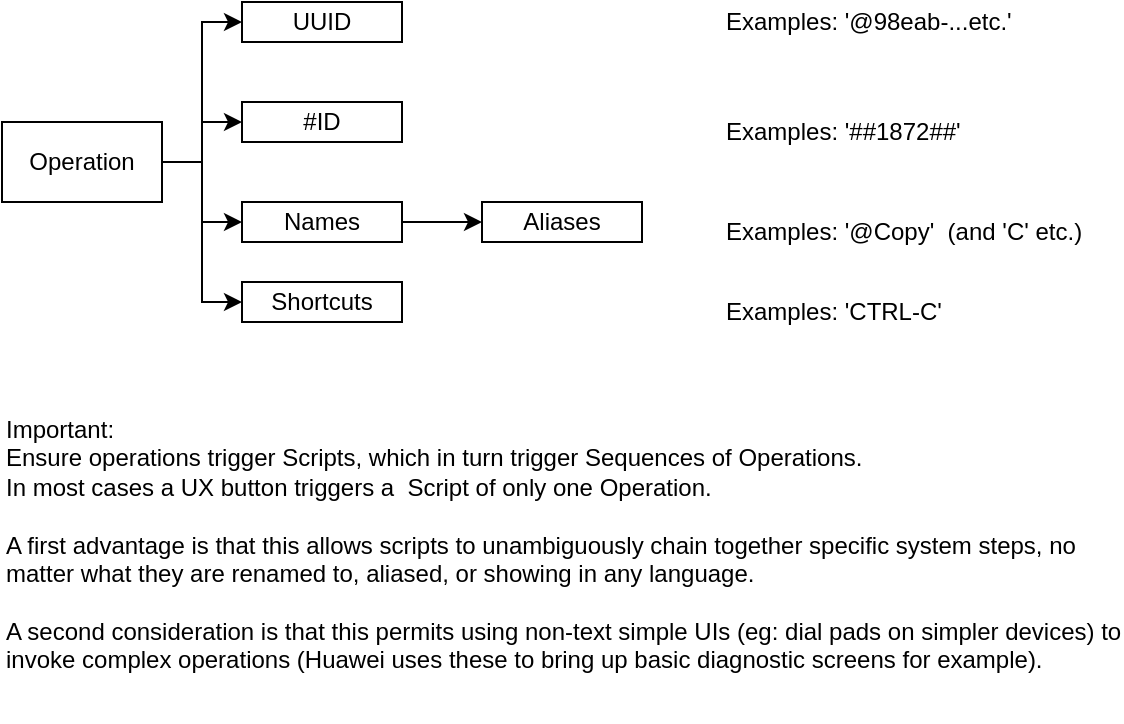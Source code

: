 <mxfile version="18.0.2" type="google"><diagram id="zw0a2NMM5TCJXDI7J7EH" name="Page-1"><mxGraphModel grid="1" page="1" gridSize="10" guides="1" tooltips="1" connect="1" arrows="1" fold="1" pageScale="1" pageWidth="827" pageHeight="1169" math="0" shadow="0"><root><mxCell id="0"/><mxCell id="1" parent="0"/><mxCell id="14ejCcAWLI4ytrJRSBbO-7" style="edgeStyle=orthogonalEdgeStyle;rounded=0;orthogonalLoop=1;jettySize=auto;html=1;entryX=0;entryY=0.5;entryDx=0;entryDy=0;" edge="1" parent="1" source="14ejCcAWLI4ytrJRSBbO-1" target="14ejCcAWLI4ytrJRSBbO-2"><mxGeometry relative="1" as="geometry"/></mxCell><mxCell id="14ejCcAWLI4ytrJRSBbO-8" style="edgeStyle=orthogonalEdgeStyle;rounded=0;orthogonalLoop=1;jettySize=auto;html=1;entryX=0;entryY=0.5;entryDx=0;entryDy=0;" edge="1" parent="1" source="14ejCcAWLI4ytrJRSBbO-1" target="14ejCcAWLI4ytrJRSBbO-3"><mxGeometry relative="1" as="geometry"/></mxCell><mxCell id="14ejCcAWLI4ytrJRSBbO-9" style="edgeStyle=orthogonalEdgeStyle;rounded=0;orthogonalLoop=1;jettySize=auto;html=1;entryX=0;entryY=0.5;entryDx=0;entryDy=0;" edge="1" parent="1" source="14ejCcAWLI4ytrJRSBbO-1" target="14ejCcAWLI4ytrJRSBbO-4"><mxGeometry relative="1" as="geometry"/></mxCell><mxCell id="14ejCcAWLI4ytrJRSBbO-10" style="edgeStyle=orthogonalEdgeStyle;rounded=0;orthogonalLoop=1;jettySize=auto;html=1;entryX=0;entryY=0.5;entryDx=0;entryDy=0;" edge="1" parent="1" source="14ejCcAWLI4ytrJRSBbO-1" target="14ejCcAWLI4ytrJRSBbO-6"><mxGeometry relative="1" as="geometry"/></mxCell><mxCell id="14ejCcAWLI4ytrJRSBbO-1" value="Operation" style="rounded=0;whiteSpace=wrap;html=1;" vertex="1" parent="1"><mxGeometry x="120" y="140" width="80" height="40" as="geometry"/></mxCell><mxCell id="14ejCcAWLI4ytrJRSBbO-2" value="UUID" style="rounded=0;whiteSpace=wrap;html=1;" vertex="1" parent="1"><mxGeometry x="240" y="80" width="80" height="20" as="geometry"/></mxCell><mxCell id="14ejCcAWLI4ytrJRSBbO-3" value="#ID" style="rounded=0;whiteSpace=wrap;html=1;" vertex="1" parent="1"><mxGeometry x="240" y="130" width="80" height="20" as="geometry"/></mxCell><mxCell id="14ejCcAWLI4ytrJRSBbO-11" style="edgeStyle=orthogonalEdgeStyle;rounded=0;orthogonalLoop=1;jettySize=auto;html=1;entryX=0;entryY=0.5;entryDx=0;entryDy=0;" edge="1" parent="1" source="14ejCcAWLI4ytrJRSBbO-4" target="14ejCcAWLI4ytrJRSBbO-5"><mxGeometry relative="1" as="geometry"/></mxCell><mxCell id="14ejCcAWLI4ytrJRSBbO-4" value="Names" style="rounded=0;whiteSpace=wrap;html=1;" vertex="1" parent="1"><mxGeometry x="240" y="180" width="80" height="20" as="geometry"/></mxCell><mxCell id="14ejCcAWLI4ytrJRSBbO-5" value="Aliases" style="rounded=0;whiteSpace=wrap;html=1;" vertex="1" parent="1"><mxGeometry x="360" y="180" width="80" height="20" as="geometry"/></mxCell><mxCell id="14ejCcAWLI4ytrJRSBbO-6" value="Shortcuts" style="rounded=0;whiteSpace=wrap;html=1;" vertex="1" parent="1"><mxGeometry x="240" y="220" width="80" height="20" as="geometry"/></mxCell><mxCell id="14ejCcAWLI4ytrJRSBbO-12" value="Examples: '##1872##'" style="text;html=1;strokeColor=none;fillColor=none;align=left;verticalAlign=middle;whiteSpace=wrap;rounded=0;" vertex="1" parent="1"><mxGeometry x="480" y="140" width="190" height="10" as="geometry"/></mxCell><mxCell id="14ejCcAWLI4ytrJRSBbO-13" value="Important:&lt;br&gt;Ensure operations trigger Scripts, which in turn trigger Sequences of Operations.&lt;br&gt;In most cases a UX button triggers a&amp;nbsp; Script of only one Operation.&lt;br&gt;&lt;br&gt;A first advantage is that this allows scripts to unambiguously chain together specific system steps, no matter what they are renamed to, aliased, or showing in any language.&lt;br&gt;&lt;br&gt;A second consideration is that this permits using non-text simple UIs (eg: dial pads on simpler devices) to invoke complex operations (Huawei uses these to bring up basic diagnostic screens for example)." style="text;html=1;strokeColor=none;fillColor=none;align=left;verticalAlign=top;whiteSpace=wrap;rounded=0;" vertex="1" parent="1"><mxGeometry x="120" y="280" width="560" height="160" as="geometry"/></mxCell><mxCell id="14ejCcAWLI4ytrJRSBbO-14" value="Examples: '@98eab-...etc.'" style="text;html=1;strokeColor=none;fillColor=none;align=left;verticalAlign=middle;whiteSpace=wrap;rounded=0;" vertex="1" parent="1"><mxGeometry x="480" y="80" width="200" height="20" as="geometry"/></mxCell><mxCell id="14ejCcAWLI4ytrJRSBbO-15" value="Examples: '@Copy'&amp;nbsp; (and 'C' etc.)" style="text;html=1;strokeColor=none;fillColor=none;align=left;verticalAlign=middle;whiteSpace=wrap;rounded=0;" vertex="1" parent="1"><mxGeometry x="480" y="190" width="190" height="10" as="geometry"/></mxCell><mxCell id="14ejCcAWLI4ytrJRSBbO-16" value="Examples: 'CTRL-C'" style="text;html=1;strokeColor=none;fillColor=none;align=left;verticalAlign=middle;whiteSpace=wrap;rounded=0;" vertex="1" parent="1"><mxGeometry x="480" y="230" width="190" height="10" as="geometry"/></mxCell></root></mxGraphModel></diagram></mxfile>